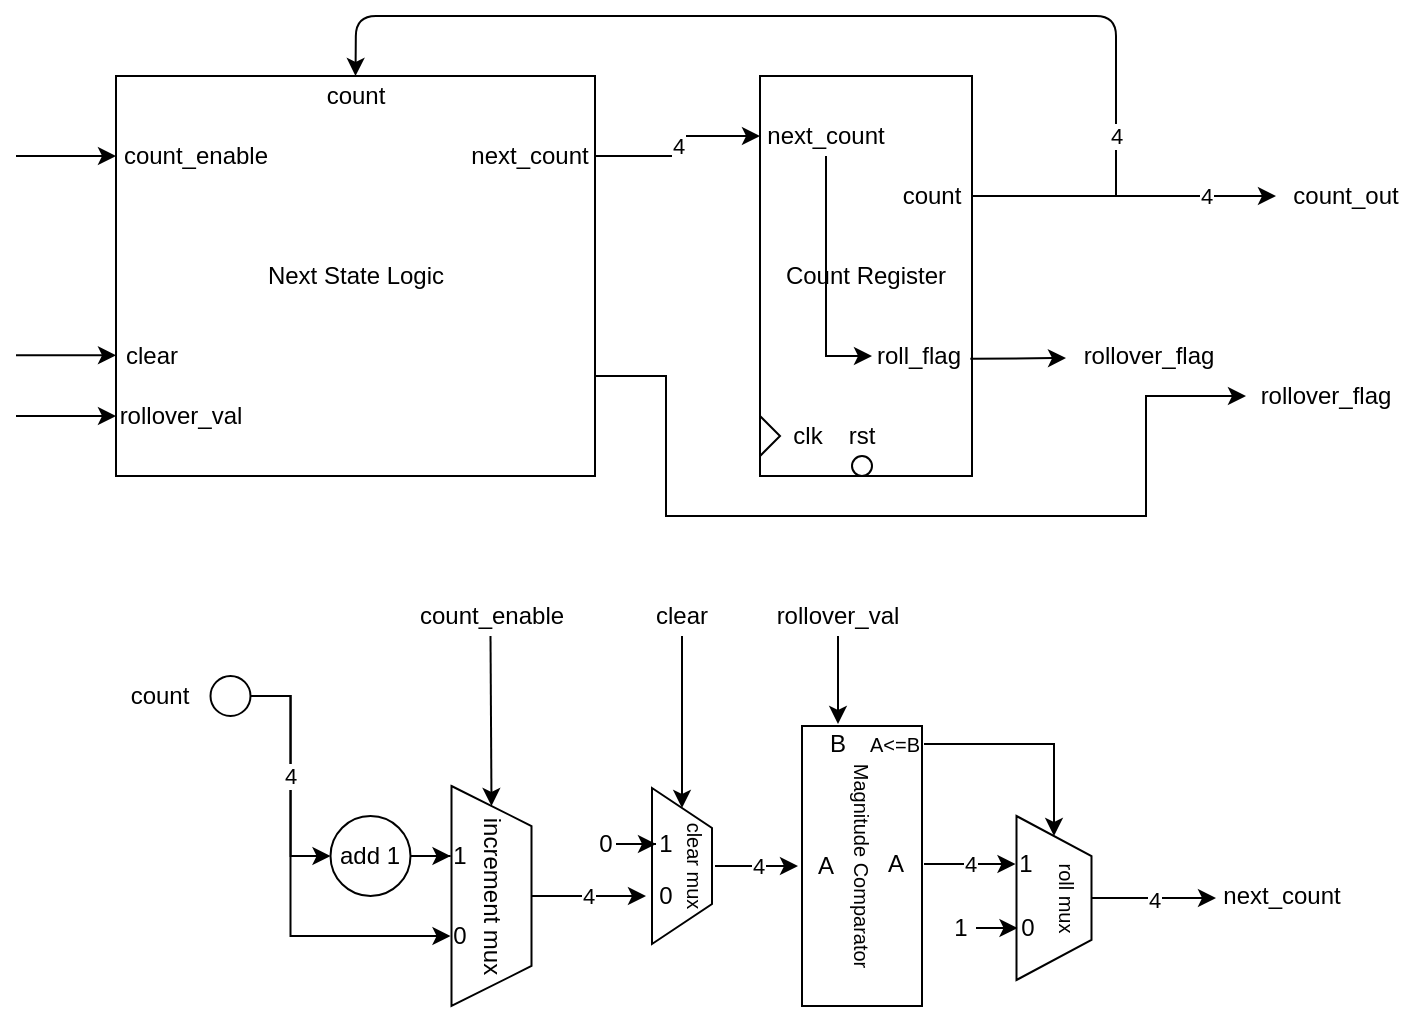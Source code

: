 <mxfile version="14.3.2" type="device"><diagram id="FjsnXkIDP1fSAyUq0itJ" name="Page-1"><mxGraphModel dx="802" dy="927" grid="1" gridSize="10" guides="1" tooltips="1" connect="1" arrows="1" fold="1" page="1" pageScale="1" pageWidth="850" pageHeight="1100" math="0" shadow="0"><root><mxCell id="0"/><mxCell id="1" parent="0"/><mxCell id="zogs-XSYMFog5Xs_Gide-1" value="Count Register" style="rounded=0;whiteSpace=wrap;html=1;" parent="1" vertex="1"><mxGeometry x="447" y="170" width="106" height="200" as="geometry"/></mxCell><mxCell id="zogs-XSYMFog5Xs_Gide-2" value="" style="triangle;whiteSpace=wrap;html=1;" parent="1" vertex="1"><mxGeometry x="447" y="340" width="10" height="20" as="geometry"/></mxCell><mxCell id="zogs-XSYMFog5Xs_Gide-3" value="clk" style="text;html=1;strokeColor=none;fillColor=none;align=center;verticalAlign=middle;whiteSpace=wrap;rounded=0;" parent="1" vertex="1"><mxGeometry x="451" y="340" width="40" height="20" as="geometry"/></mxCell><mxCell id="zogs-XSYMFog5Xs_Gide-4" value="rst" style="text;html=1;strokeColor=none;fillColor=none;align=center;verticalAlign=middle;whiteSpace=wrap;rounded=0;" parent="1" vertex="1"><mxGeometry x="478" y="340" width="40" height="20" as="geometry"/></mxCell><mxCell id="X_-o4kQ8eHJbZ3Yjjcmq-20" style="edgeStyle=orthogonalEdgeStyle;rounded=0;orthogonalLoop=1;jettySize=auto;html=1;entryX=0;entryY=0.5;entryDx=0;entryDy=0;" edge="1" parent="1" source="zogs-XSYMFog5Xs_Gide-5" target="zogs-XSYMFog5Xs_Gide-102"><mxGeometry relative="1" as="geometry"/></mxCell><mxCell id="zogs-XSYMFog5Xs_Gide-5" value="next_count" style="text;html=1;strokeColor=none;fillColor=none;align=center;verticalAlign=middle;whiteSpace=wrap;rounded=0;" parent="1" vertex="1"><mxGeometry x="447" y="190" width="66" height="20" as="geometry"/></mxCell><mxCell id="zogs-XSYMFog5Xs_Gide-14" value="4" style="edgeStyle=orthogonalEdgeStyle;rounded=0;orthogonalLoop=1;jettySize=auto;html=1;" parent="1" source="zogs-XSYMFog5Xs_Gide-7" edge="1"><mxGeometry x="0.539" relative="1" as="geometry"><mxPoint x="705" y="230" as="targetPoint"/><mxPoint as="offset"/></mxGeometry></mxCell><mxCell id="zogs-XSYMFog5Xs_Gide-7" value="count" style="text;html=1;strokeColor=none;fillColor=none;align=center;verticalAlign=middle;whiteSpace=wrap;rounded=0;" parent="1" vertex="1"><mxGeometry x="513" y="220" width="40" height="20" as="geometry"/></mxCell><mxCell id="zogs-XSYMFog5Xs_Gide-111" style="edgeStyle=orthogonalEdgeStyle;rounded=0;orthogonalLoop=1;jettySize=auto;html=1;exitX=1;exitY=0.75;exitDx=0;exitDy=0;entryX=0;entryY=0.5;entryDx=0;entryDy=0;" parent="1" source="zogs-XSYMFog5Xs_Gide-8" target="zogs-XSYMFog5Xs_Gide-110" edge="1"><mxGeometry relative="1" as="geometry"><Array as="points"><mxPoint x="400" y="320"/><mxPoint x="400" y="390"/><mxPoint x="640" y="390"/><mxPoint x="640" y="330"/></Array></mxGeometry></mxCell><mxCell id="zogs-XSYMFog5Xs_Gide-8" value="Next State Logic" style="rounded=0;whiteSpace=wrap;html=1;" parent="1" vertex="1"><mxGeometry x="125" y="170" width="239.5" height="200" as="geometry"/></mxCell><mxCell id="zogs-XSYMFog5Xs_Gide-9" value="rollover_val" style="text;html=1;strokeColor=none;fillColor=none;align=center;verticalAlign=middle;whiteSpace=wrap;rounded=0;" parent="1" vertex="1"><mxGeometry x="125" y="330" width="65" height="20" as="geometry"/></mxCell><mxCell id="zogs-XSYMFog5Xs_Gide-10" value="clear" style="text;html=1;strokeColor=none;fillColor=none;align=center;verticalAlign=middle;whiteSpace=wrap;rounded=0;" parent="1" vertex="1"><mxGeometry x="125" y="300" width="35.5" height="20" as="geometry"/></mxCell><mxCell id="zogs-XSYMFog5Xs_Gide-11" value="count_enable" style="text;html=1;strokeColor=none;fillColor=none;align=center;verticalAlign=middle;whiteSpace=wrap;rounded=0;" parent="1" vertex="1"><mxGeometry x="125" y="200" width="80" height="20" as="geometry"/></mxCell><mxCell id="zogs-XSYMFog5Xs_Gide-100" value="4" style="edgeStyle=orthogonalEdgeStyle;rounded=0;orthogonalLoop=1;jettySize=auto;html=1;entryX=0;entryY=0.5;entryDx=0;entryDy=0;" parent="1" source="zogs-XSYMFog5Xs_Gide-12" target="zogs-XSYMFog5Xs_Gide-5" edge="1"><mxGeometry relative="1" as="geometry"/></mxCell><mxCell id="zogs-XSYMFog5Xs_Gide-12" value="next_count" style="text;html=1;strokeColor=none;fillColor=none;align=center;verticalAlign=middle;whiteSpace=wrap;rounded=0;" parent="1" vertex="1"><mxGeometry x="298.5" y="200" width="66" height="20" as="geometry"/></mxCell><mxCell id="zogs-XSYMFog5Xs_Gide-15" value="count_out" style="text;html=1;strokeColor=none;fillColor=none;align=center;verticalAlign=middle;whiteSpace=wrap;rounded=0;" parent="1" vertex="1"><mxGeometry x="705" y="220" width="70" height="20" as="geometry"/></mxCell><mxCell id="zogs-XSYMFog5Xs_Gide-16" value="4" style="endArrow=classic;html=1;entryX=0.5;entryY=0;entryDx=0;entryDy=0;" parent="1" target="zogs-XSYMFog5Xs_Gide-8" edge="1"><mxGeometry x="-0.88" width="50" height="50" relative="1" as="geometry"><mxPoint x="625" y="230" as="sourcePoint"/><mxPoint x="665" y="160" as="targetPoint"/><Array as="points"><mxPoint x="625" y="140"/><mxPoint x="245" y="140"/></Array><mxPoint as="offset"/></mxGeometry></mxCell><mxCell id="zogs-XSYMFog5Xs_Gide-17" value="count" style="text;html=1;strokeColor=none;fillColor=none;align=center;verticalAlign=middle;whiteSpace=wrap;rounded=0;" parent="1" vertex="1"><mxGeometry x="225" y="170" width="40" height="20" as="geometry"/></mxCell><mxCell id="zogs-XSYMFog5Xs_Gide-18" value="" style="endArrow=classic;html=1;entryX=0;entryY=0.5;entryDx=0;entryDy=0;" parent="1" target="zogs-XSYMFog5Xs_Gide-11" edge="1"><mxGeometry width="50" height="50" relative="1" as="geometry"><mxPoint x="75" y="210" as="sourcePoint"/><mxPoint x="105" y="190" as="targetPoint"/></mxGeometry></mxCell><mxCell id="zogs-XSYMFog5Xs_Gide-19" value="" style="endArrow=classic;html=1;entryX=0;entryY=0.5;entryDx=0;entryDy=0;" parent="1" edge="1"><mxGeometry width="50" height="50" relative="1" as="geometry"><mxPoint x="75" y="309.66" as="sourcePoint"/><mxPoint x="125" y="309.66" as="targetPoint"/></mxGeometry></mxCell><mxCell id="zogs-XSYMFog5Xs_Gide-20" value="" style="endArrow=classic;html=1;entryX=0;entryY=0.5;entryDx=0;entryDy=0;" parent="1" edge="1"><mxGeometry width="50" height="50" relative="1" as="geometry"><mxPoint x="75" y="340" as="sourcePoint"/><mxPoint x="125" y="340" as="targetPoint"/></mxGeometry></mxCell><mxCell id="zogs-XSYMFog5Xs_Gide-78" style="edgeStyle=orthogonalEdgeStyle;rounded=0;orthogonalLoop=1;jettySize=auto;html=1;entryX=0;entryY=0.5;entryDx=0;entryDy=0;" parent="1" source="zogs-XSYMFog5Xs_Gide-32" target="zogs-XSYMFog5Xs_Gide-70" edge="1"><mxGeometry relative="1" as="geometry"/></mxCell><mxCell id="zogs-XSYMFog5Xs_Gide-32" value="add 1" style="ellipse;whiteSpace=wrap;html=1;aspect=fixed;" parent="1" vertex="1"><mxGeometry x="232.25" y="540" width="40" height="40" as="geometry"/></mxCell><mxCell id="zogs-XSYMFog5Xs_Gide-74" style="edgeStyle=orthogonalEdgeStyle;rounded=0;orthogonalLoop=1;jettySize=auto;html=1;entryX=0;entryY=0.5;entryDx=0;entryDy=0;" parent="1" target="zogs-XSYMFog5Xs_Gide-69" edge="1"><mxGeometry relative="1" as="geometry"><mxPoint x="312.25" y="450.0" as="sourcePoint"/></mxGeometry></mxCell><mxCell id="zogs-XSYMFog5Xs_Gide-37" value="count_enable" style="text;html=1;strokeColor=none;fillColor=none;align=center;verticalAlign=middle;whiteSpace=wrap;rounded=0;" parent="1" vertex="1"><mxGeometry x="277.75" y="430" width="70" height="20" as="geometry"/></mxCell><mxCell id="zogs-XSYMFog5Xs_Gide-38" value="" style="shape=trapezoid;perimeter=trapezoidPerimeter;whiteSpace=wrap;html=1;fixedSize=1;rotation=90;" parent="1" vertex="1"><mxGeometry x="369" y="550" width="78" height="30" as="geometry"/></mxCell><mxCell id="zogs-XSYMFog5Xs_Gide-40" value="0" style="text;html=1;strokeColor=none;fillColor=none;align=center;verticalAlign=middle;whiteSpace=wrap;rounded=0;" parent="1" vertex="1"><mxGeometry x="390" y="570" width="20" height="20" as="geometry"/></mxCell><mxCell id="zogs-XSYMFog5Xs_Gide-81" style="edgeStyle=orthogonalEdgeStyle;rounded=0;orthogonalLoop=1;jettySize=auto;html=1;entryX=0;entryY=0.5;entryDx=0;entryDy=0;" parent="1" source="zogs-XSYMFog5Xs_Gide-42" target="zogs-XSYMFog5Xs_Gide-38" edge="1"><mxGeometry relative="1" as="geometry"/></mxCell><mxCell id="zogs-XSYMFog5Xs_Gide-42" value="clear" style="text;html=1;strokeColor=none;fillColor=none;align=center;verticalAlign=middle;whiteSpace=wrap;rounded=0;" parent="1" vertex="1"><mxGeometry x="388" y="430" width="40" height="20" as="geometry"/></mxCell><mxCell id="zogs-XSYMFog5Xs_Gide-45" value="1" style="text;html=1;strokeColor=none;fillColor=none;align=center;verticalAlign=middle;whiteSpace=wrap;rounded=0;" parent="1" vertex="1"><mxGeometry x="395" y="544" width="10" height="20" as="geometry"/></mxCell><mxCell id="zogs-XSYMFog5Xs_Gide-79" style="edgeStyle=orthogonalEdgeStyle;rounded=0;orthogonalLoop=1;jettySize=auto;html=1;entryX=0;entryY=0.5;entryDx=0;entryDy=0;" parent="1" source="zogs-XSYMFog5Xs_Gide-46" target="zogs-XSYMFog5Xs_Gide-45" edge="1"><mxGeometry relative="1" as="geometry"/></mxCell><mxCell id="zogs-XSYMFog5Xs_Gide-46" value="0" style="text;html=1;strokeColor=none;fillColor=none;align=center;verticalAlign=middle;whiteSpace=wrap;rounded=0;" parent="1" vertex="1"><mxGeometry x="365" y="544" width="10" height="20" as="geometry"/></mxCell><mxCell id="zogs-XSYMFog5Xs_Gide-47" value="&lt;font style=&quot;font-size: 10px&quot;&gt;Magnitude Comparator&lt;br&gt;&lt;/font&gt;" style="rounded=0;whiteSpace=wrap;html=1;rotation=90;" parent="1" vertex="1"><mxGeometry x="428" y="535" width="140" height="60" as="geometry"/></mxCell><mxCell id="zogs-XSYMFog5Xs_Gide-48" value="A" style="text;html=1;strokeColor=none;fillColor=none;align=center;verticalAlign=middle;whiteSpace=wrap;rounded=0;" parent="1" vertex="1"><mxGeometry x="466" y="555" width="28" height="20" as="geometry"/></mxCell><mxCell id="zogs-XSYMFog5Xs_Gide-49" value="B" style="text;html=1;strokeColor=none;fillColor=none;align=center;verticalAlign=middle;whiteSpace=wrap;rounded=0;" parent="1" vertex="1"><mxGeometry x="466" y="494" width="40" height="20" as="geometry"/></mxCell><mxCell id="zogs-XSYMFog5Xs_Gide-91" style="edgeStyle=orthogonalEdgeStyle;rounded=0;orthogonalLoop=1;jettySize=auto;html=1;entryX=0;entryY=0.5;entryDx=0;entryDy=0;" parent="1" source="zogs-XSYMFog5Xs_Gide-51" target="zogs-XSYMFog5Xs_Gide-54" edge="1"><mxGeometry relative="1" as="geometry"/></mxCell><mxCell id="zogs-XSYMFog5Xs_Gide-51" value="&lt;font style=&quot;font-size: 10px&quot;&gt;A&amp;lt;=B&lt;/font&gt;" style="text;html=1;strokeColor=none;fillColor=none;align=center;verticalAlign=middle;whiteSpace=wrap;rounded=0;" parent="1" vertex="1"><mxGeometry x="500" y="494" width="29" height="20" as="geometry"/></mxCell><mxCell id="zogs-XSYMFog5Xs_Gide-84" style="edgeStyle=orthogonalEdgeStyle;rounded=0;orthogonalLoop=1;jettySize=auto;html=1;entryX=0.5;entryY=0;entryDx=0;entryDy=0;" parent="1" source="zogs-XSYMFog5Xs_Gide-53" target="zogs-XSYMFog5Xs_Gide-49" edge="1"><mxGeometry relative="1" as="geometry"/></mxCell><mxCell id="zogs-XSYMFog5Xs_Gide-53" value="rollover_val" style="text;html=1;strokeColor=none;fillColor=none;align=center;verticalAlign=middle;whiteSpace=wrap;rounded=0;" parent="1" vertex="1"><mxGeometry x="451" y="430" width="70" height="20" as="geometry"/></mxCell><mxCell id="zogs-XSYMFog5Xs_Gide-95" value="4" style="edgeStyle=orthogonalEdgeStyle;rounded=0;orthogonalLoop=1;jettySize=auto;html=1;" parent="1" source="zogs-XSYMFog5Xs_Gide-54" edge="1"><mxGeometry relative="1" as="geometry"><mxPoint x="675.0" y="581" as="targetPoint"/></mxGeometry></mxCell><mxCell id="zogs-XSYMFog5Xs_Gide-54" value="" style="shape=trapezoid;perimeter=trapezoidPerimeter;whiteSpace=wrap;html=1;fixedSize=1;rotation=90;" parent="1" vertex="1"><mxGeometry x="553" y="562.25" width="82" height="37.5" as="geometry"/></mxCell><mxCell id="zogs-XSYMFog5Xs_Gide-55" value="1" style="text;html=1;strokeColor=none;fillColor=none;align=center;verticalAlign=middle;whiteSpace=wrap;rounded=0;" parent="1" vertex="1"><mxGeometry x="574.75" y="554" width="10" height="20" as="geometry"/></mxCell><mxCell id="zogs-XSYMFog5Xs_Gide-56" value="0" style="text;html=1;strokeColor=none;fillColor=none;align=center;verticalAlign=middle;whiteSpace=wrap;rounded=0;" parent="1" vertex="1"><mxGeometry x="575.75" y="586" width="10" height="20" as="geometry"/></mxCell><mxCell id="zogs-XSYMFog5Xs_Gide-76" style="edgeStyle=orthogonalEdgeStyle;rounded=0;orthogonalLoop=1;jettySize=auto;html=1;entryX=0;entryY=0.5;entryDx=0;entryDy=0;" parent="1" source="zogs-XSYMFog5Xs_Gide-60" target="zogs-XSYMFog5Xs_Gide-32" edge="1"><mxGeometry relative="1" as="geometry"/></mxCell><mxCell id="zogs-XSYMFog5Xs_Gide-77" value="4" style="edgeStyle=orthogonalEdgeStyle;rounded=0;orthogonalLoop=1;jettySize=auto;html=1;entryX=0;entryY=0.5;entryDx=0;entryDy=0;" parent="1" source="zogs-XSYMFog5Xs_Gide-60" target="zogs-XSYMFog5Xs_Gide-71" edge="1"><mxGeometry x="-0.455" relative="1" as="geometry"><Array as="points"><mxPoint x="212.25" y="480"/><mxPoint x="212.25" y="600"/></Array><mxPoint as="offset"/></mxGeometry></mxCell><mxCell id="zogs-XSYMFog5Xs_Gide-60" value="" style="ellipse;whiteSpace=wrap;html=1;aspect=fixed;" parent="1" vertex="1"><mxGeometry x="172.25" y="470" width="20" height="20" as="geometry"/></mxCell><mxCell id="zogs-XSYMFog5Xs_Gide-83" value="4" style="edgeStyle=orthogonalEdgeStyle;rounded=0;orthogonalLoop=1;jettySize=auto;html=1;exitX=0.5;exitY=0;exitDx=0;exitDy=0;entryX=0;entryY=0.5;entryDx=0;entryDy=0;" parent="1" source="zogs-XSYMFog5Xs_Gide-63" target="zogs-XSYMFog5Xs_Gide-48" edge="1"><mxGeometry relative="1" as="geometry"/></mxCell><mxCell id="zogs-XSYMFog5Xs_Gide-63" value="&lt;font style=&quot;font-size: 10px&quot;&gt;clear mux&lt;br&gt;&lt;/font&gt;" style="text;html=1;strokeColor=none;fillColor=none;align=center;verticalAlign=middle;whiteSpace=wrap;rounded=0;rotation=90;" parent="1" vertex="1"><mxGeometry x="390" y="555" width="49" height="20" as="geometry"/></mxCell><mxCell id="zogs-XSYMFog5Xs_Gide-65" value="&lt;font style=&quot;font-size: 10px&quot;&gt;roll mux&lt;br&gt;&lt;/font&gt;" style="text;html=1;strokeColor=none;fillColor=none;align=center;verticalAlign=middle;whiteSpace=wrap;rounded=0;rotation=90;" parent="1" vertex="1"><mxGeometry x="575.75" y="576" width="49" height="10" as="geometry"/></mxCell><mxCell id="zogs-XSYMFog5Xs_Gide-90" style="edgeStyle=orthogonalEdgeStyle;rounded=0;orthogonalLoop=1;jettySize=auto;html=1;entryX=0;entryY=0.5;entryDx=0;entryDy=0;" parent="1" source="zogs-XSYMFog5Xs_Gide-67" target="zogs-XSYMFog5Xs_Gide-56" edge="1"><mxGeometry relative="1" as="geometry"/></mxCell><mxCell id="zogs-XSYMFog5Xs_Gide-67" value="1" style="text;html=1;strokeColor=none;fillColor=none;align=center;verticalAlign=middle;whiteSpace=wrap;rounded=0;" parent="1" vertex="1"><mxGeometry x="540" y="588" width="15" height="16" as="geometry"/></mxCell><mxCell id="zogs-XSYMFog5Xs_Gide-80" value="4" style="edgeStyle=orthogonalEdgeStyle;rounded=0;orthogonalLoop=1;jettySize=auto;html=1;entryX=0;entryY=0.5;entryDx=0;entryDy=0;" parent="1" source="zogs-XSYMFog5Xs_Gide-69" target="zogs-XSYMFog5Xs_Gide-40" edge="1"><mxGeometry relative="1" as="geometry"/></mxCell><mxCell id="zogs-XSYMFog5Xs_Gide-69" value="increment mux" style="shape=trapezoid;perimeter=trapezoidPerimeter;whiteSpace=wrap;html=1;fixedSize=1;rotation=90;" parent="1" vertex="1"><mxGeometry x="257.75" y="560" width="110" height="40" as="geometry"/></mxCell><mxCell id="zogs-XSYMFog5Xs_Gide-70" value="1" style="text;html=1;strokeColor=none;fillColor=none;align=center;verticalAlign=middle;whiteSpace=wrap;rounded=0;" parent="1" vertex="1"><mxGeometry x="292.25" y="550" width="10" height="20" as="geometry"/></mxCell><mxCell id="zogs-XSYMFog5Xs_Gide-71" value="0" style="text;html=1;strokeColor=none;fillColor=none;align=center;verticalAlign=middle;whiteSpace=wrap;rounded=0;" parent="1" vertex="1"><mxGeometry x="292.25" y="590" width="10" height="20" as="geometry"/></mxCell><mxCell id="zogs-XSYMFog5Xs_Gide-94" value="4" style="edgeStyle=orthogonalEdgeStyle;rounded=0;orthogonalLoop=1;jettySize=auto;html=1;entryX=0;entryY=0.5;entryDx=0;entryDy=0;" parent="1" source="zogs-XSYMFog5Xs_Gide-93" target="zogs-XSYMFog5Xs_Gide-55" edge="1"><mxGeometry relative="1" as="geometry"/></mxCell><mxCell id="zogs-XSYMFog5Xs_Gide-93" value="A" style="text;html=1;strokeColor=none;fillColor=none;align=center;verticalAlign=middle;whiteSpace=wrap;rounded=0;" parent="1" vertex="1"><mxGeometry x="501" y="554" width="28" height="20" as="geometry"/></mxCell><mxCell id="zogs-XSYMFog5Xs_Gide-96" value="next_count" style="text;html=1;strokeColor=none;fillColor=none;align=center;verticalAlign=middle;whiteSpace=wrap;rounded=0;" parent="1" vertex="1"><mxGeometry x="675" y="570" width="66" height="20" as="geometry"/></mxCell><mxCell id="zogs-XSYMFog5Xs_Gide-97" value="" style="ellipse;whiteSpace=wrap;html=1;aspect=fixed;" parent="1" vertex="1"><mxGeometry x="493" y="360" width="10" height="10" as="geometry"/></mxCell><mxCell id="zogs-XSYMFog5Xs_Gide-101" value="count" style="text;html=1;strokeColor=none;fillColor=none;align=center;verticalAlign=middle;whiteSpace=wrap;rounded=0;" parent="1" vertex="1"><mxGeometry x="132.75" y="475" width="27.75" height="10" as="geometry"/></mxCell><mxCell id="zogs-XSYMFog5Xs_Gide-102" value="roll_flag" style="text;html=1;strokeColor=none;fillColor=none;align=center;verticalAlign=middle;whiteSpace=wrap;rounded=0;" parent="1" vertex="1"><mxGeometry x="503" y="300" width="46.5" height="20" as="geometry"/></mxCell><mxCell id="zogs-XSYMFog5Xs_Gide-110" value="rollover_flag" style="text;html=1;strokeColor=none;fillColor=none;align=center;verticalAlign=middle;whiteSpace=wrap;rounded=0;" parent="1" vertex="1"><mxGeometry x="690" y="320" width="80" height="20" as="geometry"/></mxCell><mxCell id="X_-o4kQ8eHJbZ3Yjjcmq-18" value="" style="endArrow=classic;html=1;exitX=0.992;exitY=0.707;exitDx=0;exitDy=0;exitPerimeter=0;" edge="1" parent="1" source="zogs-XSYMFog5Xs_Gide-1"><mxGeometry width="50" height="50" relative="1" as="geometry"><mxPoint x="570" y="330" as="sourcePoint"/><mxPoint x="600" y="311" as="targetPoint"/></mxGeometry></mxCell><mxCell id="X_-o4kQ8eHJbZ3Yjjcmq-19" value="rollover_flag" style="text;html=1;strokeColor=none;fillColor=none;align=center;verticalAlign=middle;whiteSpace=wrap;rounded=0;" vertex="1" parent="1"><mxGeometry x="610" y="300" width="63" height="20" as="geometry"/></mxCell></root></mxGraphModel></diagram></mxfile>